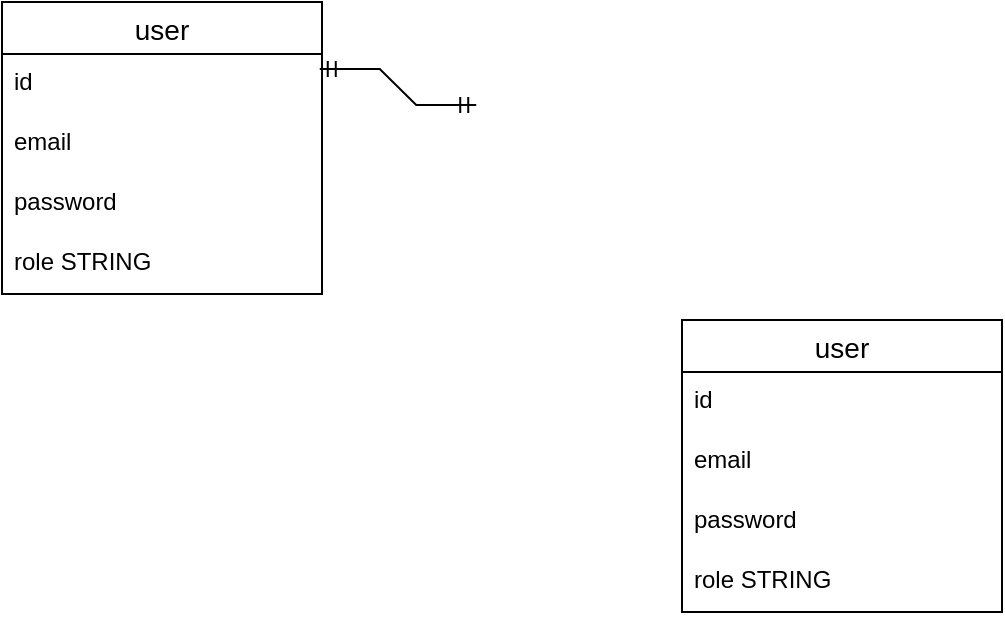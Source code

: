 <mxfile version="21.6.6" type="github">
  <diagram name="Page-1" id="14sO3HZNRyGEzs5tYyzw">
    <mxGraphModel dx="683" dy="357" grid="1" gridSize="10" guides="1" tooltips="1" connect="1" arrows="1" fold="1" page="1" pageScale="1" pageWidth="827" pageHeight="1169" math="0" shadow="0">
      <root>
        <mxCell id="0" />
        <mxCell id="1" parent="0" />
        <mxCell id="aI0HHItB5fwUQCpZlfGx-1" value="user" style="swimlane;fontStyle=0;childLayout=stackLayout;horizontal=1;startSize=26;horizontalStack=0;resizeParent=1;resizeParentMax=0;resizeLast=0;collapsible=1;marginBottom=0;align=center;fontSize=14;" vertex="1" parent="1">
          <mxGeometry x="40" y="280" width="160" height="146" as="geometry" />
        </mxCell>
        <mxCell id="aI0HHItB5fwUQCpZlfGx-2" value="id" style="text;strokeColor=none;fillColor=none;spacingLeft=4;spacingRight=4;overflow=hidden;rotatable=0;points=[[0,0.5],[1,0.5]];portConstraint=eastwest;fontSize=12;whiteSpace=wrap;html=1;" vertex="1" parent="aI0HHItB5fwUQCpZlfGx-1">
          <mxGeometry y="26" width="160" height="30" as="geometry" />
        </mxCell>
        <mxCell id="aI0HHItB5fwUQCpZlfGx-4" value="email" style="text;strokeColor=none;fillColor=none;spacingLeft=4;spacingRight=4;overflow=hidden;rotatable=0;points=[[0,0.5],[1,0.5]];portConstraint=eastwest;fontSize=12;whiteSpace=wrap;html=1;" vertex="1" parent="aI0HHItB5fwUQCpZlfGx-1">
          <mxGeometry y="56" width="160" height="30" as="geometry" />
        </mxCell>
        <mxCell id="aI0HHItB5fwUQCpZlfGx-3" value="password" style="text;strokeColor=none;fillColor=none;spacingLeft=4;spacingRight=4;overflow=hidden;rotatable=0;points=[[0,0.5],[1,0.5]];portConstraint=eastwest;fontSize=12;whiteSpace=wrap;html=1;" vertex="1" parent="aI0HHItB5fwUQCpZlfGx-1">
          <mxGeometry y="86" width="160" height="30" as="geometry" />
        </mxCell>
        <mxCell id="aI0HHItB5fwUQCpZlfGx-5" value="role STRING" style="text;strokeColor=none;fillColor=none;spacingLeft=4;spacingRight=4;overflow=hidden;rotatable=0;points=[[0,0.5],[1,0.5]];portConstraint=eastwest;fontSize=12;whiteSpace=wrap;html=1;" vertex="1" parent="aI0HHItB5fwUQCpZlfGx-1">
          <mxGeometry y="116" width="160" height="30" as="geometry" />
        </mxCell>
        <mxCell id="aI0HHItB5fwUQCpZlfGx-11" value="" style="edgeStyle=entityRelationEdgeStyle;fontSize=12;html=1;endArrow=ERmandOne;startArrow=ERmandOne;rounded=0;entryX=-0.019;entryY=0.146;entryDx=0;entryDy=0;entryPerimeter=0;exitX=0.993;exitY=0.249;exitDx=0;exitDy=0;exitPerimeter=0;" edge="1" parent="1" source="aI0HHItB5fwUQCpZlfGx-2">
          <mxGeometry width="100" height="100" relative="1" as="geometry">
            <mxPoint x="200.0" y="319.996" as="sourcePoint" />
            <mxPoint x="277.12" y="331.456" as="targetPoint" />
          </mxGeometry>
        </mxCell>
        <mxCell id="aI0HHItB5fwUQCpZlfGx-14" value="user" style="swimlane;fontStyle=0;childLayout=stackLayout;horizontal=1;startSize=26;horizontalStack=0;resizeParent=1;resizeParentMax=0;resizeLast=0;collapsible=1;marginBottom=0;align=center;fontSize=14;" vertex="1" parent="1">
          <mxGeometry x="380" y="439" width="160" height="146" as="geometry" />
        </mxCell>
        <mxCell id="aI0HHItB5fwUQCpZlfGx-15" value="id" style="text;strokeColor=none;fillColor=none;spacingLeft=4;spacingRight=4;overflow=hidden;rotatable=0;points=[[0,0.5],[1,0.5]];portConstraint=eastwest;fontSize=12;whiteSpace=wrap;html=1;" vertex="1" parent="aI0HHItB5fwUQCpZlfGx-14">
          <mxGeometry y="26" width="160" height="30" as="geometry" />
        </mxCell>
        <mxCell id="aI0HHItB5fwUQCpZlfGx-16" value="email" style="text;strokeColor=none;fillColor=none;spacingLeft=4;spacingRight=4;overflow=hidden;rotatable=0;points=[[0,0.5],[1,0.5]];portConstraint=eastwest;fontSize=12;whiteSpace=wrap;html=1;" vertex="1" parent="aI0HHItB5fwUQCpZlfGx-14">
          <mxGeometry y="56" width="160" height="30" as="geometry" />
        </mxCell>
        <mxCell id="aI0HHItB5fwUQCpZlfGx-17" value="password" style="text;strokeColor=none;fillColor=none;spacingLeft=4;spacingRight=4;overflow=hidden;rotatable=0;points=[[0,0.5],[1,0.5]];portConstraint=eastwest;fontSize=12;whiteSpace=wrap;html=1;" vertex="1" parent="aI0HHItB5fwUQCpZlfGx-14">
          <mxGeometry y="86" width="160" height="30" as="geometry" />
        </mxCell>
        <mxCell id="aI0HHItB5fwUQCpZlfGx-18" value="role STRING" style="text;strokeColor=none;fillColor=none;spacingLeft=4;spacingRight=4;overflow=hidden;rotatable=0;points=[[0,0.5],[1,0.5]];portConstraint=eastwest;fontSize=12;whiteSpace=wrap;html=1;" vertex="1" parent="aI0HHItB5fwUQCpZlfGx-14">
          <mxGeometry y="116" width="160" height="30" as="geometry" />
        </mxCell>
      </root>
    </mxGraphModel>
  </diagram>
</mxfile>
